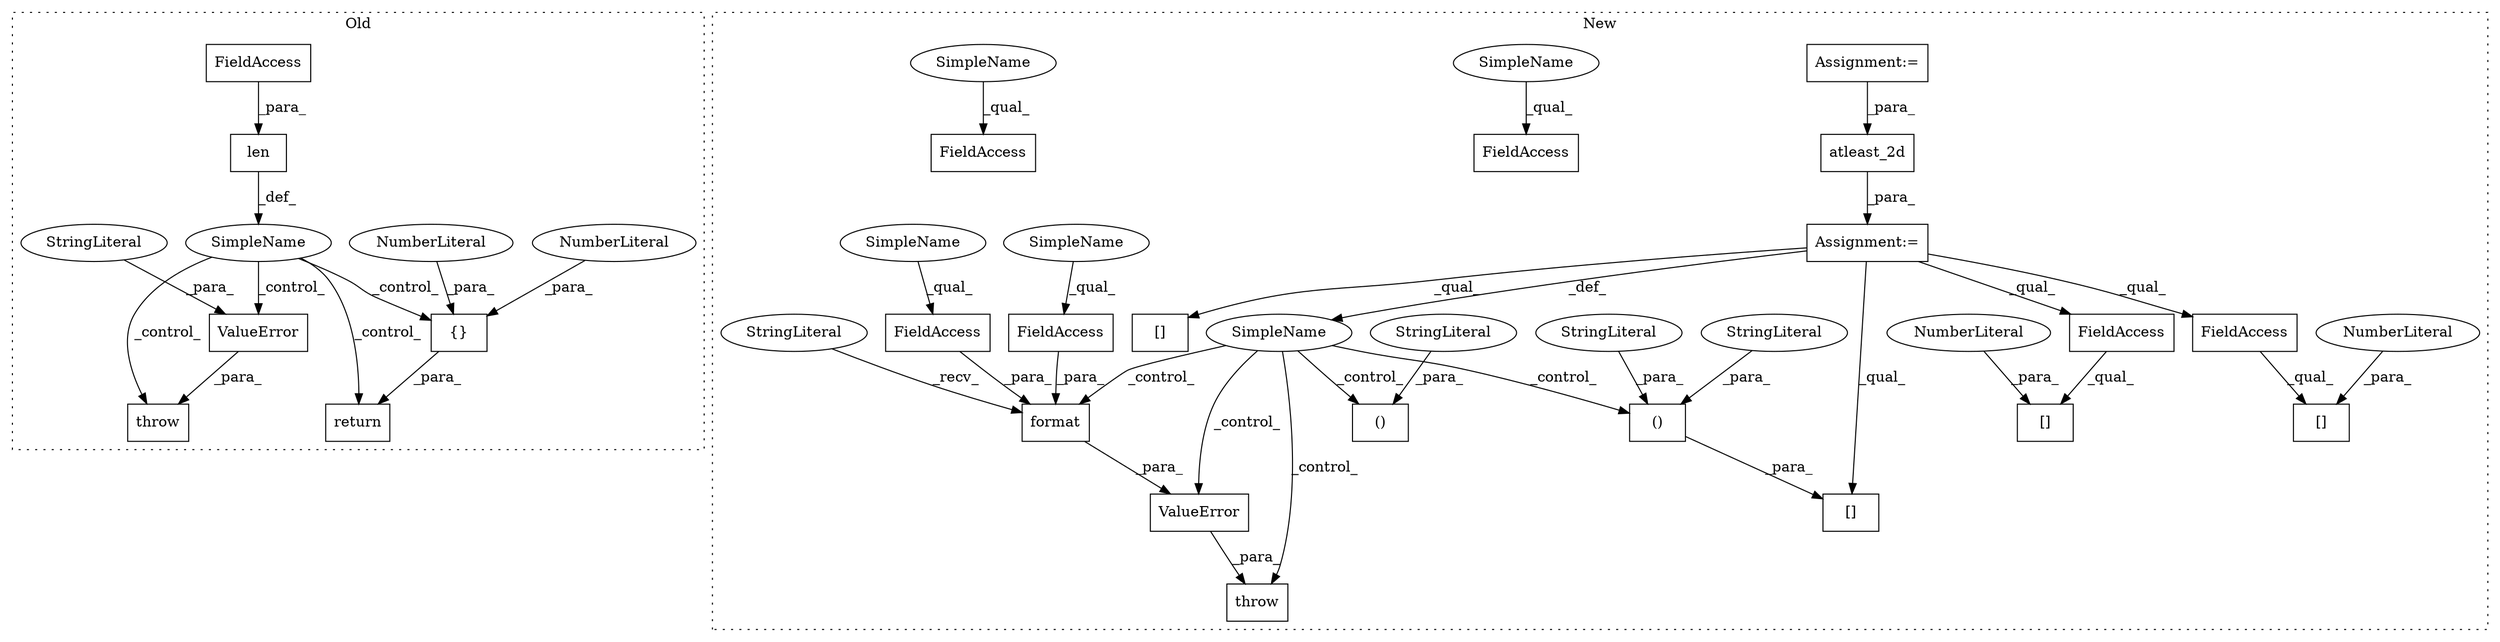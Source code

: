 digraph G {
subgraph cluster0 {
1 [label="ValueError" a="32" s="2201,2242" l="11,1" shape="box"];
4 [label="SimpleName" a="42" s="" l="" shape="ellipse"];
5 [label="return" a="41" s="1854" l="7" shape="box"];
6 [label="len" a="32" s="1513,1518" l="4,1" shape="box"];
7 [label="FieldAccess" a="22" s="1517" l="1" shape="box"];
15 [label="{}" a="4" s="1574,1578" l="1,1" shape="box"];
16 [label="NumberLiteral" a="34" s="1575" l="1" shape="ellipse"];
17 [label="NumberLiteral" a="34" s="1577" l="1" shape="ellipse"];
29 [label="StringLiteral" a="45" s="2212" l="30" shape="ellipse"];
33 [label="throw" a="53" s="2195" l="6" shape="box"];
label = "Old";
style="dotted";
}
subgraph cluster1 {
2 [label="atleast_2d" a="32" s="2555,2567" l="11,1" shape="box"];
3 [label="()" a="106" s="3326" l="47" shape="box"];
8 [label="FieldAccess" a="22" s="2614" l="7" shape="box"];
9 [label="()" a="106" s="3155" l="30" shape="box"];
10 [label="FieldAccess" a="22" s="2603" l="7" shape="box"];
11 [label="ValueError" a="32" s="3404,3513" l="11,1" shape="box"];
12 [label="[]" a="2" s="2603,2612" l="8,1" shape="box"];
13 [label="NumberLiteral" a="34" s="2611" l="1" shape="ellipse"];
14 [label="[]" a="2" s="3317,3373" l="9,2" shape="box"];
18 [label="format" a="32" s="3466,3512" l="7,1" shape="box"];
19 [label="FieldAccess" a="22" s="3485" l="7" shape="box"];
20 [label="FieldAccess" a="22" s="3505" l="7" shape="box"];
21 [label="[]" a="2" s="2614,2623" l="8,1" shape="box"];
22 [label="NumberLiteral" a="34" s="2622" l="1" shape="ellipse"];
23 [label="[]" a="2" s="3019,3028" l="8,1" shape="box"];
24 [label="FieldAccess" a="22" s="3473" l="7" shape="box"];
25 [label="FieldAccess" a="22" s="2625" l="7" shape="box"];
26 [label="SimpleName" a="42" s="" l="" shape="ellipse"];
27 [label="StringLiteral" a="45" s="3415" l="50" shape="ellipse"];
28 [label="StringLiteral" a="45" s="3326" l="18" shape="ellipse"];
30 [label="StringLiteral" a="45" s="3357" l="16" shape="ellipse"];
31 [label="StringLiteral" a="45" s="3169" l="16" shape="ellipse"];
32 [label="throw" a="53" s="3398" l="6" shape="box"];
34 [label="Assignment:=" a="7" s="2437" l="1" shape="box"];
35 [label="Assignment:=" a="7" s="2548" l="1" shape="box"];
36 [label="SimpleName" a="42" s="2625" l="3" shape="ellipse"];
37 [label="SimpleName" a="42" s="3505" l="3" shape="ellipse"];
38 [label="SimpleName" a="42" s="3473" l="3" shape="ellipse"];
39 [label="SimpleName" a="42" s="3485" l="3" shape="ellipse"];
label = "New";
style="dotted";
}
1 -> 33 [label="_para_"];
2 -> 35 [label="_para_"];
3 -> 14 [label="_para_"];
4 -> 1 [label="_control_"];
4 -> 33 [label="_control_"];
4 -> 15 [label="_control_"];
4 -> 5 [label="_control_"];
6 -> 4 [label="_def_"];
7 -> 6 [label="_para_"];
8 -> 21 [label="_qual_"];
10 -> 12 [label="_qual_"];
11 -> 32 [label="_para_"];
13 -> 12 [label="_para_"];
15 -> 5 [label="_para_"];
16 -> 15 [label="_para_"];
17 -> 15 [label="_para_"];
18 -> 11 [label="_para_"];
19 -> 18 [label="_para_"];
20 -> 18 [label="_para_"];
22 -> 21 [label="_para_"];
26 -> 32 [label="_control_"];
26 -> 3 [label="_control_"];
26 -> 11 [label="_control_"];
26 -> 18 [label="_control_"];
26 -> 9 [label="_control_"];
27 -> 18 [label="_recv_"];
28 -> 3 [label="_para_"];
29 -> 1 [label="_para_"];
30 -> 3 [label="_para_"];
31 -> 9 [label="_para_"];
34 -> 2 [label="_para_"];
35 -> 14 [label="_qual_"];
35 -> 23 [label="_qual_"];
35 -> 26 [label="_def_"];
35 -> 10 [label="_qual_"];
35 -> 8 [label="_qual_"];
36 -> 25 [label="_qual_"];
37 -> 20 [label="_qual_"];
38 -> 24 [label="_qual_"];
39 -> 19 [label="_qual_"];
}
